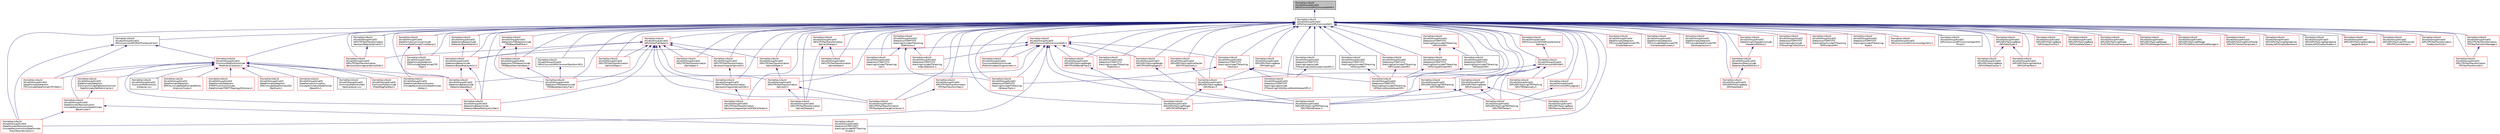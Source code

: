 digraph "/home/travis/build/AliceO2Group/AliceO2/GPU/Common/GPUCommonDefAPI.h"
{
 // INTERACTIVE_SVG=YES
  bgcolor="transparent";
  edge [fontname="Helvetica",fontsize="10",labelfontname="Helvetica",labelfontsize="10"];
  node [fontname="Helvetica",fontsize="10",shape=record];
  Node1 [label="/home/travis/build\l/AliceO2Group/AliceO2\l/GPU/Common/GPUCommonDefAPI.h",height=0.2,width=0.4,color="black", fillcolor="grey75", style="filled", fontcolor="black"];
  Node1 -> Node2 [dir="back",color="midnightblue",fontsize="10",style="solid",fontname="Helvetica"];
  Node2 [label="/home/travis/build\l/AliceO2Group/AliceO2\l/GPU/Common/GPUCommonDef.h",height=0.2,width=0.4,color="black",URL="$df/d21/GPUCommonDef_8h.html"];
  Node2 -> Node3 [dir="back",color="midnightblue",fontsize="10",style="solid",fontname="Helvetica"];
  Node3 [label="/home/travis/build\l/AliceO2Group/AliceO2\l/Common/MathUtils/include\l/MathUtils/Cartesian.h",height=0.2,width=0.4,color="red",URL="$dc/d73/Cartesian_8h.html"];
  Node3 -> Node4 [dir="back",color="midnightblue",fontsize="10",style="solid",fontname="Helvetica"];
  Node4 [label="/home/travis/build\l/AliceO2Group/AliceO2\l/Common/Field/include\l/Field/MagFieldFast.h",height=0.2,width=0.4,color="red",URL="$da/df4/MagFieldFast_8h.html",tooltip="Definition of the fast magnetic field parametrization MagFieldFast. "];
  Node3 -> Node34 [dir="back",color="midnightblue",fontsize="10",style="solid",fontname="Helvetica"];
  Node34 [label="/home/travis/build\l/AliceO2Group/AliceO2\l/Common/MathUtils/src\l/Cartesian.cxx",height=0.2,width=0.4,color="black",URL="$dc/d59/Cartesian_8cxx.html"];
  Node3 -> Node35 [dir="back",color="midnightblue",fontsize="10",style="solid",fontname="Helvetica"];
  Node35 [label="/home/travis/build\l/AliceO2Group/AliceO2\l/Common/MathUtils/test\l/testCartesian.cxx",height=0.2,width=0.4,color="black",URL="$de/d33/testCartesian_8cxx.html"];
  Node3 -> Node36 [dir="back",color="midnightblue",fontsize="10",style="solid",fontname="Helvetica"];
  Node36 [label="/home/travis/build\l/AliceO2Group/AliceO2\l/DataFormats/Detectors\l/Common/include/DetectorsCommon\lDataFormats/DetMatrixCache.h",height=0.2,width=0.4,color="red",URL="$d4/d20/DetMatrixCache_8h.html"];
  Node36 -> Node38 [dir="back",color="midnightblue",fontsize="10",style="solid",fontname="Helvetica"];
  Node38 [label="/home/travis/build\l/AliceO2Group/AliceO2\l/DataFormats/Reconstruction\l/include/ReconstructionDataFormats\l/BaseCluster.h",height=0.2,width=0.4,color="red",URL="$d4/de2/BaseCluster_8h.html"];
  Node38 -> Node81 [dir="back",color="midnightblue",fontsize="10",style="solid",fontname="Helvetica"];
  Node81 [label="/home/travis/build\l/AliceO2Group/AliceO2\l/DataFormats/Reconstruction\l/include/ReconstructionDataFormats\l/TrackParametrization.h",height=0.2,width=0.4,color="red",URL="$d2/d98/TrackParametrization_8h.html"];
  Node38 -> Node229 [dir="back",color="midnightblue",fontsize="10",style="solid",fontname="Helvetica"];
  Node229 [label="/home/travis/build\l/AliceO2Group/AliceO2\l/Detectors/ITSMFT/MFT\l/tracking/include/MFTTracking\l/Cluster.h",height=0.2,width=0.4,color="red",URL="$d5/df9/Detectors_2ITSMFT_2MFT_2tracking_2include_2MFTTracking_2Cluster_8h.html"];
  Node3 -> Node324 [dir="back",color="midnightblue",fontsize="10",style="solid",fontname="Helvetica"];
  Node324 [label="/home/travis/build\l/AliceO2Group/AliceO2\l/DataFormats/Detectors\l/EMCAL/include/DataFormatsEMCAL\l/AnalysisCluster.h",height=0.2,width=0.4,color="red",URL="$d8/da3/AnalysisCluster_8h.html"];
  Node3 -> Node331 [dir="back",color="midnightblue",fontsize="10",style="solid",fontname="Helvetica"];
  Node331 [label="/home/travis/build\l/AliceO2Group/AliceO2\l/DataFormats/Detectors\l/ITSMFT/common/include\l/DataFormatsITSMFT/TopologyDictionary.h",height=0.2,width=0.4,color="red",URL="$d1/d08/TopologyDictionary_8h.html",tooltip="Definition of the ClusterTopology class. "];
  Node3 -> Node346 [dir="back",color="midnightblue",fontsize="10",style="solid",fontname="Helvetica"];
  Node346 [label="/home/travis/build\l/AliceO2Group/AliceO2\l/DataFormats/Detectors\l/TPC/include/DataFormatsTPC/Defs.h",height=0.2,width=0.4,color="red",URL="$d1/d73/Defs_8h.html"];
  Node3 -> Node472 [dir="back",color="midnightblue",fontsize="10",style="solid",fontname="Helvetica"];
  Node472 [label="/home/travis/build\l/AliceO2Group/AliceO2\l/DataFormats/Detectors\l/ZDC/include/DataFormatsZDC\l/RecEvent.h",height=0.2,width=0.4,color="red",URL="$d0/dad/RecEvent_8h.html",tooltip="Class to describe reconstructed ZDC event (single BC with signal in one of detectors) ..."];
  Node3 -> Node38 [dir="back",color="midnightblue",fontsize="10",style="solid",fontname="Helvetica"];
  Node3 -> Node474 [dir="back",color="midnightblue",fontsize="10",style="solid",fontname="Helvetica"];
  Node474 [label="/home/travis/build\l/AliceO2Group/AliceO2\l/DataFormats/Reconstruction\l/include/ReconstructionDataFormats\l/Vertex.h",height=0.2,width=0.4,color="red",URL="$d3/d6f/DataFormats_2Reconstruction_2include_2ReconstructionDataFormats_2Vertex_8h.html"];
  Node3 -> Node497 [dir="back",color="midnightblue",fontsize="10",style="solid",fontname="Helvetica"];
  Node497 [label="/home/travis/build\l/AliceO2Group/AliceO2\l/DataFormats/simulation\l/include/SimulationDataFormat\l/BaseHits.h",height=0.2,width=0.4,color="red",URL="$d4/d25/BaseHits_8h.html"];
  Node3 -> Node607 [dir="back",color="midnightblue",fontsize="10",style="solid",fontname="Helvetica"];
  Node607 [label="/home/travis/build\l/AliceO2Group/AliceO2\l/Detectors/Base/include\l/DetectorsBase/MatLayerCylSet.h",height=0.2,width=0.4,color="red",URL="$d9/da9/MatLayerCylSet_8h.html",tooltip="Declarations for the wrapper for the set of cylindrical material layers. "];
  Node3 -> Node609 [dir="back",color="midnightblue",fontsize="10",style="solid",fontname="Helvetica"];
  Node609 [label="/home/travis/build\l/AliceO2Group/AliceO2\l/Detectors/Base/include\l/DetectorsBase/Ray.h",height=0.2,width=0.4,color="red",URL="$d4/d1b/Ray_8h.html"];
  Node609 -> Node607 [dir="back",color="midnightblue",fontsize="10",style="solid",fontname="Helvetica"];
  Node2 -> Node660 [dir="back",color="midnightblue",fontsize="10",style="solid",fontname="Helvetica"];
  Node660 [label="/home/travis/build\l/AliceO2Group/AliceO2\l/Common/MathUtils/include\l/MathUtils/detail/trigonometric.h",height=0.2,width=0.4,color="red",URL="$dd/d7d/trigonometric_8h.html"];
  Node2 -> Node921 [dir="back",color="midnightblue",fontsize="10",style="solid",fontname="Helvetica"];
  Node921 [label="/home/travis/build\l/AliceO2Group/AliceO2\l/DataFormats/common/include\l/CommonDataFormat/TimeStamp.h",height=0.2,width=0.4,color="red",URL="$df/d5d/common_2include_2CommonDataFormat_2TimeStamp_8h.html"];
  Node921 -> Node1014 [dir="back",color="midnightblue",fontsize="10",style="solid",fontname="Helvetica"];
  Node1014 [label="/home/travis/build\l/AliceO2Group/AliceO2\l/DataFormats/Detectors\l/TPC/include/DataFormatsTPC\l/Digit.h",height=0.2,width=0.4,color="red",URL="$d3/d7d/DataFormats_2Detectors_2TPC_2include_2DataFormatsTPC_2Digit_8h.html"];
  Node921 -> Node474 [dir="back",color="midnightblue",fontsize="10",style="solid",fontname="Helvetica"];
  Node2 -> Node1021 [dir="back",color="midnightblue",fontsize="10",style="solid",fontname="Helvetica"];
  Node1021 [label="/home/travis/build\l/AliceO2Group/AliceO2\l/DataFormats/Detectors\l/TPC/include/DataFormatsTPC\l/ClusterNative.h",height=0.2,width=0.4,color="red",URL="$de/dcd/ClusterNative_8h.html",tooltip="Class of a TPC cluster in TPC-native coordinates (row, time) "];
  Node2 -> Node1026 [dir="back",color="midnightblue",fontsize="10",style="solid",fontname="Helvetica"];
  Node1026 [label="/home/travis/build\l/AliceO2Group/AliceO2\l/DataFormats/Detectors\l/TPC/include/DataFormatsTPC\l/CompressedClusters.h",height=0.2,width=0.4,color="red",URL="$d2/d7d/CompressedClusters_8h.html",tooltip="Container to store compressed TPC cluster data. "];
  Node2 -> Node1014 [dir="back",color="midnightblue",fontsize="10",style="solid",fontname="Helvetica"];
  Node2 -> Node1031 [dir="back",color="midnightblue",fontsize="10",style="solid",fontname="Helvetica"];
  Node1031 [label="/home/travis/build\l/AliceO2Group/AliceO2\l/DataFormats/Detectors\l/TPC/include/DataFormatsTPC\l/ZeroSuppression.h",height=0.2,width=0.4,color="red",URL="$dd/d04/ZeroSuppression_8h.html",tooltip="Definitions of TPC Zero Suppression Data Headers. "];
  Node2 -> Node1041 [dir="back",color="midnightblue",fontsize="10",style="solid",fontname="Helvetica"];
  Node1041 [label="/home/travis/build\l/AliceO2Group/AliceO2\l/DataFormats/Headers/include\l/Headers/RDHAny.h",height=0.2,width=0.4,color="red",URL="$d6/d89/RDHAny_8h.html"];
  Node1041 -> Node1055 [dir="back",color="midnightblue",fontsize="10",style="solid",fontname="Helvetica"];
  Node1055 [label="/home/travis/build\l/AliceO2Group/AliceO2\l/Detectors/Raw/include\l/DetectorsRaw/RDHUtils.h",height=0.2,width=0.4,color="red",URL="$d6/dec/Raw_2include_2DetectorsRaw_2RDHUtils_8h.html"];
  Node1055 -> Node1139 [dir="back",color="midnightblue",fontsize="10",style="solid",fontname="Helvetica"];
  Node1139 [label="/home/travis/build\l/AliceO2Group/AliceO2\l/GPU/GPUTracking/Base\l/GPURawData.h",height=0.2,width=0.4,color="red",URL="$d4/dbe/GPURawData_8h.html"];
  Node2 -> Node81 [dir="back",color="midnightblue",fontsize="10",style="solid",fontname="Helvetica"];
  Node2 -> Node1140 [dir="back",color="midnightblue",fontsize="10",style="solid",fontname="Helvetica"];
  Node1140 [label="/home/travis/build\l/AliceO2Group/AliceO2\l/Detectors/Base/include\l/DetectorsBase/MatCell.h",height=0.2,width=0.4,color="red",URL="$db/dba/MatCell_8h.html",tooltip="Declarations for material properties of the cell (voxel) "];
  Node1140 -> Node1141 [dir="back",color="midnightblue",fontsize="10",style="solid",fontname="Helvetica"];
  Node1141 [label="/home/travis/build\l/AliceO2Group/AliceO2\l/Detectors/Base/include\l/DetectorsBase/MatLayerCyl.h",height=0.2,width=0.4,color="red",URL="$da/df3/MatLayerCyl_8h.html",tooltip="Declarations for single cylindrical material layer class. "];
  Node1141 -> Node607 [dir="back",color="midnightblue",fontsize="10",style="solid",fontname="Helvetica"];
  Node1141 -> Node609 [dir="back",color="midnightblue",fontsize="10",style="solid",fontname="Helvetica"];
  Node2 -> Node1141 [dir="back",color="midnightblue",fontsize="10",style="solid",fontname="Helvetica"];
  Node2 -> Node607 [dir="back",color="midnightblue",fontsize="10",style="solid",fontname="Helvetica"];
  Node2 -> Node609 [dir="back",color="midnightblue",fontsize="10",style="solid",fontname="Helvetica"];
  Node2 -> Node822 [dir="back",color="midnightblue",fontsize="10",style="solid",fontname="Helvetica"];
  Node822 [label="/home/travis/build\l/AliceO2Group/AliceO2\l/Detectors/ITSMFT/ITS\l/tracking/cuda/include\l/ITStrackingCUDA/ClusterLinesGPU.h",height=0.2,width=0.4,color="black",URL="$d1/d4c/ClusterLinesGPU_8h.html",tooltip="GPU-compliant version of ClusterLines, for the moment separated, might create a common traits for Clu..."];
  Node822 -> Node816 [dir="back",color="midnightblue",fontsize="10",style="solid",fontname="Helvetica"];
  Node816 [label="/home/travis/build\l/AliceO2Group/AliceO2\l/Detectors/ITSMFT/ITS\l/tracking/cuda/include\l/ITStrackingCUDA/DeviceStoreVertexerGPU.h",height=0.2,width=0.4,color="red",URL="$dc/d8a/DeviceStoreVertexerGPU_8h.html"];
  Node2 -> Node816 [dir="back",color="midnightblue",fontsize="10",style="solid",fontname="Helvetica"];
  Node2 -> Node1142 [dir="back",color="midnightblue",fontsize="10",style="solid",fontname="Helvetica"];
  Node1142 [label="/home/travis/build\l/AliceO2Group/AliceO2\l/Detectors/ITSMFT/ITS\l/tracking/cuda/include\l/ITStrackingCUDA/Utils.h",height=0.2,width=0.4,color="red",URL="$d8/def/Detectors_2ITSMFT_2ITS_2tracking_2cuda_2include_2ITStrackingCUDA_2Utils_8h.html"];
  Node2 -> Node1145 [dir="back",color="midnightblue",fontsize="10",style="solid",fontname="Helvetica"];
  Node1145 [label="/home/travis/build\l/AliceO2Group/AliceO2\l/Detectors/ITSMFT/ITS\l/tracking/hip/include/ITStracking\lHIP/ArrayHIP.h",height=0.2,width=0.4,color="black",URL="$de/d49/ArrayHIP_8h.html"];
  Node1145 -> Node818 [dir="back",color="midnightblue",fontsize="10",style="solid",fontname="Helvetica"];
  Node818 [label="/home/travis/build\l/AliceO2Group/AliceO2\l/Detectors/ITSMFT/ITS\l/tracking/hip/include/ITStracking\lHIP/DeviceStoreVertexerHIP.h",height=0.2,width=0.4,color="red",URL="$d4/d1e/DeviceStoreVertexerHIP_8h.html",tooltip="This class serves as memory interface for GPU vertexer. It will access needed data structures from de..."];
  Node2 -> Node823 [dir="back",color="midnightblue",fontsize="10",style="solid",fontname="Helvetica"];
  Node823 [label="/home/travis/build\l/AliceO2Group/AliceO2\l/Detectors/ITSMFT/ITS\l/tracking/hip/include/ITStracking\lHIP/ClusterLinesHIP.h",height=0.2,width=0.4,color="red",URL="$d2/dc8/ClusterLinesHIP_8h.html",tooltip="GPU-compliant version of ClusterLines, for the moment separated, might create a common traits for Clu..."];
  Node823 -> Node818 [dir="back",color="midnightblue",fontsize="10",style="solid",fontname="Helvetica"];
  Node2 -> Node1146 [dir="back",color="midnightblue",fontsize="10",style="solid",fontname="Helvetica"];
  Node1146 [label="/home/travis/build\l/AliceO2Group/AliceO2\l/Detectors/ITSMFT/ITS\l/tracking/hip/include/ITStracking\lHIP/ContextHIP.h",height=0.2,width=0.4,color="red",URL="$d6/dea/ContextHIP_8h.html"];
  Node2 -> Node818 [dir="back",color="midnightblue",fontsize="10",style="solid",fontname="Helvetica"];
  Node2 -> Node1149 [dir="back",color="midnightblue",fontsize="10",style="solid",fontname="Helvetica"];
  Node1149 [label="/home/travis/build\l/AliceO2Group/AliceO2\l/Detectors/ITSMFT/ITS\l/tracking/hip/include/ITStracking\lHIP/UniquePointerHIP.h",height=0.2,width=0.4,color="red",URL="$d1/d7c/UniquePointerHIP_8h.html"];
  Node1149 -> Node818 [dir="back",color="midnightblue",fontsize="10",style="solid",fontname="Helvetica"];
  Node2 -> Node1150 [dir="back",color="midnightblue",fontsize="10",style="solid",fontname="Helvetica"];
  Node1150 [label="/home/travis/build\l/AliceO2Group/AliceO2\l/Detectors/ITSMFT/ITS\l/tracking/hip/include/ITStracking\lHIP/UtilsHIP.h",height=0.2,width=0.4,color="red",URL="$d8/d28/UtilsHIP_8h.html"];
  Node1150 -> Node1149 [dir="back",color="midnightblue",fontsize="10",style="solid",fontname="Helvetica"];
  Node1150 -> Node1151 [dir="back",color="midnightblue",fontsize="10",style="solid",fontname="Helvetica"];
  Node1151 [label="/home/travis/build\l/AliceO2Group/AliceO2\l/Detectors/ITSMFT/ITS\l/tracking/hip/include/ITStracking\lHIP/VectorHIP.h",height=0.2,width=0.4,color="black",URL="$dd/dda/VectorHIP_8h.html"];
  Node1151 -> Node818 [dir="back",color="midnightblue",fontsize="10",style="solid",fontname="Helvetica"];
  Node2 -> Node1151 [dir="back",color="midnightblue",fontsize="10",style="solid",fontname="Helvetica"];
  Node2 -> Node1152 [dir="back",color="midnightblue",fontsize="10",style="solid",fontname="Helvetica"];
  Node1152 [label="/home/travis/build\l/AliceO2Group/AliceO2\l/Detectors/ITSMFT/ITS\l/tracking/include/ITStracking/\lCell.h",height=0.2,width=0.4,color="red",URL="$d3/d78/Detectors_2ITSMFT_2ITS_2tracking_2include_2ITStracking_2Cell_8h.html"];
  Node2 -> Node1153 [dir="back",color="midnightblue",fontsize="10",style="solid",fontname="Helvetica"];
  Node1153 [label="/home/travis/build\l/AliceO2Group/AliceO2\l/Detectors/ITSMFT/ITS\l/tracking/include/ITStracking\l/Definitions.h",height=0.2,width=0.4,color="red",URL="$df/d3d/Definitions_8h.html"];
  Node1153 -> Node1152 [dir="back",color="midnightblue",fontsize="10",style="solid",fontname="Helvetica"];
  Node1153 -> Node1161 [dir="back",color="midnightblue",fontsize="10",style="solid",fontname="Helvetica"];
  Node1161 [label="/home/travis/build\l/AliceO2Group/AliceO2\l/Detectors/ITSMFT/ITS\l/tracking/include/ITStracking\l/IndexTableUtils.h",height=0.2,width=0.4,color="red",URL="$dc/ddf/ITS_2tracking_2include_2ITStracking_2IndexTableUtils_8h.html"];
  Node1153 -> Node825 [dir="back",color="midnightblue",fontsize="10",style="solid",fontname="Helvetica"];
  Node825 [label="/home/travis/build\l/AliceO2Group/AliceO2\l/Detectors/ITSMFT/ITS\l/tracking/include/ITStracking\l/VertexerTraits.h",height=0.2,width=0.4,color="red",URL="$d2/dd6/VertexerTraits_8h.html",tooltip="Class to compute the primary vertex in ITS from tracklets. "];
  Node2 -> Node1161 [dir="back",color="midnightblue",fontsize="10",style="solid",fontname="Helvetica"];
  Node2 -> Node811 [dir="back",color="midnightblue",fontsize="10",style="solid",fontname="Helvetica"];
  Node811 [label="/home/travis/build\l/AliceO2Group/AliceO2\l/Detectors/ITSMFT/ITS\l/tracking/include/ITStracking\l/MathUtils.h",height=0.2,width=0.4,color="red",URL="$dc/d3e/MathUtils_8h.html"];
  Node2 -> Node1163 [dir="back",color="midnightblue",fontsize="10",style="solid",fontname="Helvetica"];
  Node1163 [label="/home/travis/build\l/AliceO2Group/AliceO2\l/Detectors/ITSMFT/ITS\l/tracking/include/ITStracking/\lRoad.h",height=0.2,width=0.4,color="red",URL="$d4/d5a/ITS_2tracking_2include_2ITStracking_2Road_8h.html"];
  Node2 -> Node827 [dir="back",color="midnightblue",fontsize="10",style="solid",fontname="Helvetica"];
  Node827 [label="/home/travis/build\l/AliceO2Group/AliceO2\l/Detectors/ITSMFT/ITS\l/tracking/include/ITStracking\l/Tracklet.h",height=0.2,width=0.4,color="red",URL="$d8/db3/ITSMFT_2ITS_2tracking_2include_2ITStracking_2Tracklet_8h.html"];
  Node827 -> Node816 [dir="back",color="midnightblue",fontsize="10",style="solid",fontname="Helvetica"];
  Node827 -> Node818 [dir="back",color="midnightblue",fontsize="10",style="solid",fontname="Helvetica"];
  Node827 -> Node825 [dir="back",color="midnightblue",fontsize="10",style="solid",fontname="Helvetica"];
  Node2 -> Node825 [dir="back",color="midnightblue",fontsize="10",style="solid",fontname="Helvetica"];
  Node2 -> Node229 [dir="back",color="midnightblue",fontsize="10",style="solid",fontname="Helvetica"];
  Node2 -> Node1055 [dir="back",color="midnightblue",fontsize="10",style="solid",fontname="Helvetica"];
  Node2 -> Node1166 [dir="back",color="midnightblue",fontsize="10",style="solid",fontname="Helvetica"];
  Node1166 [label="/home/travis/build\l/AliceO2Group/AliceO2\l/Detectors/TRD/base/include\l/TRDBase/GeometryBase.h",height=0.2,width=0.4,color="red",URL="$d8/d06/TRD_2base_2include_2TRDBase_2GeometryBase_8h.html"];
  Node1166 -> Node1167 [dir="back",color="midnightblue",fontsize="10",style="solid",fontname="Helvetica"];
  Node1167 [label="/home/travis/build\l/AliceO2Group/AliceO2\l/Detectors/TRD/base/include\l/TRDBase/GeometryFlat.h",height=0.2,width=0.4,color="red",URL="$df/d06/GeometryFlat_8h.html"];
  Node2 -> Node1167 [dir="back",color="midnightblue",fontsize="10",style="solid",fontname="Helvetica"];
  Node2 -> Node1170 [dir="back",color="midnightblue",fontsize="10",style="solid",fontname="Helvetica"];
  Node1170 [label="/home/travis/build\l/AliceO2Group/AliceO2\l/Detectors/TRD/base/include\l/TRDBase/PadPlane.h",height=0.2,width=0.4,color="red",URL="$da/de4/PadPlane_8h.html"];
  Node1170 -> Node1166 [dir="back",color="midnightblue",fontsize="10",style="solid",fontname="Helvetica"];
  Node1170 -> Node1167 [dir="back",color="midnightblue",fontsize="10",style="solid",fontname="Helvetica"];
  Node2 -> Node1172 [dir="back",color="midnightblue",fontsize="10",style="solid",fontname="Helvetica"];
  Node1172 [label="/home/travis/build\l/AliceO2Group/AliceO2\l/GPU/Common/GPUCommonAlgorithm.h",height=0.2,width=0.4,color="red",URL="$dd/d0b/GPUCommonAlgorithm_8h.html"];
  Node2 -> Node1182 [dir="back",color="midnightblue",fontsize="10",style="solid",fontname="Helvetica"];
  Node1182 [label="/home/travis/build\l/AliceO2Group/AliceO2\l/GPU/Common/GPUCommonAlgorithm\lThrust.h",height=0.2,width=0.4,color="black",URL="$d0/d79/GPUCommonAlgorithmThrust_8h.html"];
  Node2 -> Node1183 [dir="back",color="midnightblue",fontsize="10",style="solid",fontname="Helvetica"];
  Node1183 [label="/home/travis/build\l/AliceO2Group/AliceO2\l/GPU/Common/GPUCommonMath.h",height=0.2,width=0.4,color="red",URL="$d6/da2/GPUCommonMath_8h.html"];
  Node1183 -> Node660 [dir="back",color="midnightblue",fontsize="10",style="solid",fontname="Helvetica"];
  Node1183 -> Node81 [dir="back",color="midnightblue",fontsize="10",style="solid",fontname="Helvetica"];
  Node1183 -> Node1141 [dir="back",color="midnightblue",fontsize="10",style="solid",fontname="Helvetica"];
  Node1183 -> Node609 [dir="back",color="midnightblue",fontsize="10",style="solid",fontname="Helvetica"];
  Node1183 -> Node1161 [dir="back",color="midnightblue",fontsize="10",style="solid",fontname="Helvetica"];
  Node1183 -> Node811 [dir="back",color="midnightblue",fontsize="10",style="solid",fontname="Helvetica"];
  Node1183 -> Node827 [dir="back",color="midnightblue",fontsize="10",style="solid",fontname="Helvetica"];
  Node1183 -> Node825 [dir="back",color="midnightblue",fontsize="10",style="solid",fontname="Helvetica"];
  Node1183 -> Node1184 [dir="back",color="midnightblue",fontsize="10",style="solid",fontname="Helvetica"];
  Node1184 [label="/home/travis/build\l/AliceO2Group/AliceO2\l/GPU/GPUTracking/Base\l/GPUParam.h",height=0.2,width=0.4,color="red",URL="$df/d13/GPUParam_8h.html"];
  Node1184 -> Node1272 [dir="back",color="midnightblue",fontsize="10",style="solid",fontname="Helvetica"];
  Node1272 [label="/home/travis/build\l/AliceO2Group/AliceO2\l/GPU/GPUTracking/Merger\l/GPUTPCGMMerger.h",height=0.2,width=0.4,color="red",URL="$d4/dcf/GPUTPCGMMerger_8h.html"];
  Node1184 -> Node1276 [dir="back",color="midnightblue",fontsize="10",style="solid",fontname="Helvetica"];
  Node1276 [label="/home/travis/build\l/AliceO2Group/AliceO2\l/GPU/GPUTracking/TRDTracking\l/GPUTRDInterfaces.h",height=0.2,width=0.4,color="red",URL="$df/d77/GPUTRDInterfaces_8h.html"];
  Node1183 -> Node1282 [dir="back",color="midnightblue",fontsize="10",style="solid",fontname="Helvetica"];
  Node1282 [label="/home/travis/build\l/AliceO2Group/AliceO2\l/GPU/GPUTracking/Merger\l/GPUTPCGMBorderTrack.h",height=0.2,width=0.4,color="red",URL="$d8/dd4/GPUTPCGMBorderTrack_8h.html"];
  Node1282 -> Node1272 [dir="back",color="midnightblue",fontsize="10",style="solid",fontname="Helvetica"];
  Node1183 -> Node1290 [dir="back",color="midnightblue",fontsize="10",style="solid",fontname="Helvetica"];
  Node1290 [label="/home/travis/build\l/AliceO2Group/AliceO2\l/GPU/GPUTracking/Merger\l/GPUTPCGMPropagator.h",height=0.2,width=0.4,color="red",URL="$d0/dd8/GPUTPCGMPropagator_8h.html"];
  Node1290 -> Node1276 [dir="back",color="midnightblue",fontsize="10",style="solid",fontname="Helvetica"];
  Node1183 -> Node1276 [dir="back",color="midnightblue",fontsize="10",style="solid",fontname="Helvetica"];
  Node2 -> Node1316 [dir="back",color="midnightblue",fontsize="10",style="solid",fontname="Helvetica"];
  Node1316 [label="/home/travis/build\l/AliceO2Group/AliceO2\l/GPU/Common/GPUCommonTransform3D.h",height=0.2,width=0.4,color="black",URL="$d0/d53/GPUCommonTransform3D_8h.html"];
  Node1316 -> Node1167 [dir="back",color="midnightblue",fontsize="10",style="solid",fontname="Helvetica"];
  Node2 -> Node1317 [dir="back",color="midnightblue",fontsize="10",style="solid",fontname="Helvetica"];
  Node1317 [label="/home/travis/build\l/AliceO2Group/AliceO2\l/GPU/Common/GPUDef.h",height=0.2,width=0.4,color="red",URL="$d2/d6d/GPUDef_8h.html"];
  Node1317 -> Node1184 [dir="back",color="midnightblue",fontsize="10",style="solid",fontname="Helvetica"];
  Node1317 -> Node1319 [dir="back",color="midnightblue",fontsize="10",style="solid",fontname="Helvetica"];
  Node1319 [label="/home/travis/build\l/AliceO2Group/AliceO2\l/GPU/GPUTracking/Base\l/GPUProcessor.h",height=0.2,width=0.4,color="red",URL="$d6/d57/GPUProcessor_8h.html"];
  Node1319 -> Node1320 [dir="back",color="midnightblue",fontsize="10",style="solid",fontname="Helvetica"];
  Node1320 [label="/home/travis/build\l/AliceO2Group/AliceO2\l/GPU/GPUTracking/Base\l/GPUMemoryResource.h",height=0.2,width=0.4,color="red",URL="$d5/da6/GPUMemoryResource_8h.html"];
  Node1319 -> Node1272 [dir="back",color="midnightblue",fontsize="10",style="solid",fontname="Helvetica"];
  Node1319 -> Node1280 [dir="back",color="midnightblue",fontsize="10",style="solid",fontname="Helvetica"];
  Node1280 [label="/home/travis/build\l/AliceO2Group/AliceO2\l/GPU/GPUTracking/TRDTracking\l/GPUTRDTracker.h",height=0.2,width=0.4,color="red",URL="$dd/d44/GPUTRDTracker_8h.html",tooltip="Online TRD tracker based on extrapolated TPC tracks. "];
  Node1317 -> Node1364 [dir="back",color="midnightblue",fontsize="10",style="solid",fontname="Helvetica"];
  Node1364 [label="/home/travis/build\l/AliceO2Group/AliceO2\l/GPU/GPUTracking/TRDTracking\l/GPUTRDGeometry.h",height=0.2,width=0.4,color="red",URL="$d6/d05/GPUTRDGeometry_8h.html"];
  Node1317 -> Node1276 [dir="back",color="midnightblue",fontsize="10",style="solid",fontname="Helvetica"];
  Node1317 -> Node1280 [dir="back",color="midnightblue",fontsize="10",style="solid",fontname="Helvetica"];
  Node2 -> Node1368 [dir="back",color="midnightblue",fontsize="10",style="solid",fontname="Helvetica"];
  Node1368 [label="/home/travis/build\l/AliceO2Group/AliceO2\l/GPU/Common/GPUDefConstantsAnd\lSettings.h",height=0.2,width=0.4,color="red",URL="$d2/d37/GPUDefConstantsAndSettings_8h.html"];
  Node1368 -> Node1317 [dir="back",color="midnightblue",fontsize="10",style="solid",fontname="Helvetica"];
  Node2 -> Node1386 [dir="back",color="midnightblue",fontsize="10",style="solid",fontname="Helvetica"];
  Node1386 [label="/home/travis/build\l/AliceO2Group/AliceO2\l/GPU/Common/GPULogging.h",height=0.2,width=0.4,color="red",URL="$df/ddc/GPULogging_8h.html"];
  Node1386 -> Node1280 [dir="back",color="midnightblue",fontsize="10",style="solid",fontname="Helvetica"];
  Node2 -> Node1396 [dir="back",color="midnightblue",fontsize="10",style="solid",fontname="Helvetica"];
  Node1396 [label="/home/travis/build\l/AliceO2Group/AliceO2\l/GPU/Common/GPUROOTCartesianFwd.h",height=0.2,width=0.4,color="black",URL="$d1/da8/GPUROOTCartesianFwd_8h.html"];
  Node1396 -> Node3 [dir="back",color="midnightblue",fontsize="10",style="solid",fontname="Helvetica"];
  Node1396 -> Node346 [dir="back",color="midnightblue",fontsize="10",style="solid",fontname="Helvetica"];
  Node1396 -> Node81 [dir="back",color="midnightblue",fontsize="10",style="solid",fontname="Helvetica"];
  Node2 -> Node1184 [dir="back",color="midnightblue",fontsize="10",style="solid",fontname="Helvetica"];
  Node2 -> Node1374 [dir="back",color="midnightblue",fontsize="10",style="solid",fontname="Helvetica"];
  Node1374 [label="/home/travis/build\l/AliceO2Group/AliceO2\l/GPU/GPUTracking/Base\l/GPUSettings.h",height=0.2,width=0.4,color="red",URL="$dd/dc6/GPUSettings_8h.html"];
  Node1374 -> Node1184 [dir="back",color="midnightblue",fontsize="10",style="solid",fontname="Helvetica"];
  Node2 -> Node1397 [dir="back",color="midnightblue",fontsize="10",style="solid",fontname="Helvetica"];
  Node1397 [label="/home/travis/build\l/AliceO2Group/AliceO2\l/GPU/GPUTracking/Base\l/GPUDataTypes.h",height=0.2,width=0.4,color="red",URL="$d4/dc5/GPUDataTypes_8h.html"];
  Node1397 -> Node1398 [dir="back",color="midnightblue",fontsize="10",style="solid",fontname="Helvetica"];
  Node1398 [label="/home/travis/build\l/AliceO2Group/AliceO2\l/GPU/GPUTracking/Base\l/GPUO2FakeClasses.h",height=0.2,width=0.4,color="red",URL="$da/d28/GPUO2FakeClasses_8h.html"];
  Node1397 -> Node1400 [dir="back",color="midnightblue",fontsize="10",style="solid",fontname="Helvetica"];
  Node1400 [label="/home/travis/build\l/AliceO2Group/AliceO2\l/GPU/GPUTracking/Interface\l/GPUO2Interface.h",height=0.2,width=0.4,color="red",URL="$dc/dae/GPUO2Interface_8h.html"];
  Node2 -> Node1398 [dir="back",color="midnightblue",fontsize="10",style="solid",fontname="Helvetica"];
  Node2 -> Node1401 [dir="back",color="midnightblue",fontsize="10",style="solid",fontname="Helvetica"];
  Node1401 [label="/home/travis/build\l/AliceO2Group/AliceO2\l/GPU/GPUTracking/Base\l/GPUOutputControl.h",height=0.2,width=0.4,color="red",URL="$d5/d5b/GPUOutputControl_8h.html"];
  Node2 -> Node1320 [dir="back",color="midnightblue",fontsize="10",style="solid",fontname="Helvetica"];
  Node2 -> Node1319 [dir="back",color="midnightblue",fontsize="10",style="solid",fontname="Helvetica"];
  Node2 -> Node1402 [dir="back",color="midnightblue",fontsize="10",style="solid",fontname="Helvetica"];
  Node1402 [label="/home/travis/build\l/AliceO2Group/AliceO2\l/GPU/GPUTracking/Base\l/GPUHostDataTypes.h",height=0.2,width=0.4,color="red",URL="$d6/d20/GPUHostDataTypes_8h.html"];
  Node2 -> Node1139 [dir="back",color="midnightblue",fontsize="10",style="solid",fontname="Helvetica"];
  Node2 -> Node1403 [dir="back",color="midnightblue",fontsize="10",style="solid",fontname="Helvetica"];
  Node1403 [label="/home/travis/build\l/AliceO2Group/AliceO2\l/GPU/GPUTracking/Global\l/AliHLTGPUDumpComponent.h",height=0.2,width=0.4,color="red",URL="$d7/d0e/AliHLTGPUDumpComponent_8h.html"];
  Node2 -> Node1400 [dir="back",color="midnightblue",fontsize="10",style="solid",fontname="Helvetica"];
  Node2 -> Node1282 [dir="back",color="midnightblue",fontsize="10",style="solid",fontname="Helvetica"];
  Node2 -> Node1404 [dir="back",color="midnightblue",fontsize="10",style="solid",fontname="Helvetica"];
  Node1404 [label="/home/travis/build\l/AliceO2Group/AliceO2\l/GPU/GPUTracking/Merger\l/GPUTPCGMMergedTrackHit.h",height=0.2,width=0.4,color="red",URL="$d3/dcc/GPUTPCGMMergedTrackHit_8h.html"];
  Node2 -> Node1272 [dir="back",color="midnightblue",fontsize="10",style="solid",fontname="Helvetica"];
  Node2 -> Node1405 [dir="back",color="midnightblue",fontsize="10",style="solid",fontname="Helvetica"];
  Node1405 [label="/home/travis/build\l/AliceO2Group/AliceO2\l/GPU/GPUTracking/Merger\l/GPUTPCGMPolynomialFieldManager.h",height=0.2,width=0.4,color="red",URL="$d2/d7d/GPUTPCGMPolynomialFieldManager_8h.html"];
  Node2 -> Node1290 [dir="back",color="midnightblue",fontsize="10",style="solid",fontname="Helvetica"];
  Node2 -> Node1406 [dir="back",color="midnightblue",fontsize="10",style="solid",fontname="Helvetica"];
  Node1406 [label="/home/travis/build\l/AliceO2Group/AliceO2\l/GPU/GPUTracking/SliceTracker\l/GPUTPCGeometry.h",height=0.2,width=0.4,color="red",URL="$d6/d1b/GPUTPCGeometry_8h.html"];
  Node1406 -> Node1184 [dir="back",color="midnightblue",fontsize="10",style="solid",fontname="Helvetica"];
  Node2 -> Node1407 [dir="back",color="midnightblue",fontsize="10",style="solid",fontname="Helvetica"];
  Node1407 [label="/home/travis/build\l/AliceO2Group/AliceO2\l/GPU/GPUTracking/SliceTracker\l/GPUTPCTrackerComponent.h",height=0.2,width=0.4,color="red",URL="$dd/d8f/GPUTPCTrackerComponent_8h.html"];
  Node2 -> Node1408 [dir="back",color="midnightblue",fontsize="10",style="solid",fontname="Helvetica"];
  Node1408 [label="/home/travis/build\l/AliceO2Group/AliceO2\l/GPU/GPUTracking/Standalone\l/display/GPUDisplayBackend.h",height=0.2,width=0.4,color="red",URL="$d7/dba/GPUDisplayBackend_8h.html"];
  Node2 -> Node1415 [dir="back",color="midnightblue",fontsize="10",style="solid",fontname="Helvetica"];
  Node1415 [label="/home/travis/build\l/AliceO2Group/AliceO2\l/GPU/GPUTracking/Standalone\l/display/GPUDisplayShaders.h",height=0.2,width=0.4,color="black",URL="$d5/d7c/GPUDisplayShaders_8h.html"];
  Node2 -> Node1416 [dir="back",color="midnightblue",fontsize="10",style="solid",fontname="Helvetica"];
  Node1416 [label="/home/travis/build\l/AliceO2Group/AliceO2\l/GPU/Utils/FlatObject.h",height=0.2,width=0.4,color="red",URL="$db/dff/FlatObject_8h.html",tooltip="Definition of FlatObject class. "];
  Node1416 -> Node1141 [dir="back",color="midnightblue",fontsize="10",style="solid",fontname="Helvetica"];
  Node1416 -> Node607 [dir="back",color="midnightblue",fontsize="10",style="solid",fontname="Helvetica"];
  Node1416 -> Node1167 [dir="back",color="midnightblue",fontsize="10",style="solid",fontname="Helvetica"];
  Node1416 -> Node1419 [dir="back",color="midnightblue",fontsize="10",style="solid",fontname="Helvetica"];
  Node1419 [label="/home/travis/build\l/AliceO2Group/AliceO2\l/GPU/TPCFastTransformation\l/devtools/IrregularSpline1D.h",height=0.2,width=0.4,color="red",URL="$d4/de4/IrregularSpline1D_8h.html",tooltip="Definition of IrregularSpline1D class. "];
  Node1419 -> Node1421 [dir="back",color="midnightblue",fontsize="10",style="solid",fontname="Helvetica"];
  Node1421 [label="/home/travis/build\l/AliceO2Group/AliceO2\l/GPU/TPCFastTransformation\l/devtools/IrregularSpline2D3D.h",height=0.2,width=0.4,color="red",URL="$d8/d4b/IrregularSpline2D3D_8h.html",tooltip="Definition of IrregularSpline2D3D class. "];
  Node1421 -> Node1424 [dir="back",color="midnightblue",fontsize="10",style="solid",fontname="Helvetica"];
  Node1424 [label="/home/travis/build\l/AliceO2Group/AliceO2\l/GPU/TPCFastTransformation\l/devtools/IrregularSpline2D3DCalibrator.h",height=0.2,width=0.4,color="red",URL="$d4/dc9/IrregularSpline2D3DCalibrator_8h.html",tooltip="Definition of IrregularSpline2D3DCalibrator class. "];
  Node1416 -> Node1421 [dir="back",color="midnightblue",fontsize="10",style="solid",fontname="Helvetica"];
  Node1416 -> Node1425 [dir="back",color="midnightblue",fontsize="10",style="solid",fontname="Helvetica"];
  Node1425 [label="/home/travis/build\l/AliceO2Group/AliceO2\l/GPU/TPCFastTransformation\l/devtools/SemiregularSpline2D3D.h",height=0.2,width=0.4,color="red",URL="$d3/d05/SemiregularSpline2D3D_8h.html",tooltip="Definition of SemiregularSpline2D3D class. "];
  Node1416 -> Node1427 [dir="back",color="midnightblue",fontsize="10",style="solid",fontname="Helvetica"];
  Node1427 [label="/home/travis/build\l/AliceO2Group/AliceO2\l/GPU/TPCFastTransformation\l/Spline1DSpec.h",height=0.2,width=0.4,color="red",URL="$d0/d51/Spline1DSpec_8h.html",tooltip="Definition of Spline1DSpec class. "];
  Node1416 -> Node1429 [dir="back",color="midnightblue",fontsize="10",style="solid",fontname="Helvetica"];
  Node1429 [label="/home/travis/build\l/AliceO2Group/AliceO2\l/GPU/TPCFastTransformation\l/SplineSpec.h",height=0.2,width=0.4,color="red",URL="$db/d58/SplineSpec_8h.html",tooltip="Definition of SplineSpec class. "];
  Node1416 -> Node1441 [dir="back",color="midnightblue",fontsize="10",style="solid",fontname="Helvetica"];
  Node1441 [label="/home/travis/build\l/AliceO2Group/AliceO2\l/GPU/TPCFastTransformation\l/Spline2DSpec.h",height=0.2,width=0.4,color="red",URL="$d7/d2f/Spline2DSpec_8h.html",tooltip="Definition of Spline2DSpec class. "];
  Node1441 -> Node1437 [dir="back",color="midnightblue",fontsize="10",style="solid",fontname="Helvetica"];
  Node1437 [label="/home/travis/build\l/AliceO2Group/AliceO2\l/GPU/TPCFastTransformation\l/Spline2D.h",height=0.2,width=0.4,color="red",URL="$dd/d27/Spline2D_8h.html",tooltip="Definition of Spline2D class. "];
  Node1437 -> Node1435 [dir="back",color="midnightblue",fontsize="10",style="solid",fontname="Helvetica"];
  Node1435 [label="/home/travis/build\l/AliceO2Group/AliceO2\l/GPU/TPCFastTransformation\l/Spline2DHelper.h",height=0.2,width=0.4,color="red",URL="$da/da3/Spline2DHelper_8h.html",tooltip="Definition of Spline2DHelper class. "];
  Node1437 -> Node1440 [dir="back",color="midnightblue",fontsize="10",style="solid",fontname="Helvetica"];
  Node1440 [label="/home/travis/build\l/AliceO2Group/AliceO2\l/GPU/TPCFastTransformation\l/TPCFastSpaceChargeCorrection.h",height=0.2,width=0.4,color="red",URL="$d8/d93/TPCFastSpaceChargeCorrection_8h.html",tooltip="Definition of TPCFastSpaceChargeCorrection class. "];
  Node1416 -> Node1437 [dir="back",color="midnightblue",fontsize="10",style="solid",fontname="Helvetica"];
  Node1416 -> Node1440 [dir="back",color="midnightblue",fontsize="10",style="solid",fontname="Helvetica"];
  Node2 -> Node1442 [dir="back",color="midnightblue",fontsize="10",style="solid",fontname="Helvetica"];
  Node1442 [label="/home/travis/build\l/AliceO2Group/AliceO2\l/GPU/GPUTracking/Standalone\l/qa/genEvents.h",height=0.2,width=0.4,color="red",URL="$d7/d2d/genEvents_8h.html"];
  Node2 -> Node1256 [dir="back",color="midnightblue",fontsize="10",style="solid",fontname="Helvetica"];
  Node1256 [label="/home/travis/build\l/AliceO2Group/AliceO2\l/GPU/GPUTracking/TPCConvert\l/GPUTPCConvertImpl.h",height=0.2,width=0.4,color="red",URL="$d1/d2e/GPUTPCConvertImpl_8h.html"];
  Node2 -> Node1443 [dir="back",color="midnightblue",fontsize="10",style="solid",fontname="Helvetica"];
  Node1443 [label="/home/travis/build\l/AliceO2Group/AliceO2\l/GPU/TPCFastTransformation\l/ChebyshevFit1D.h",height=0.2,width=0.4,color="red",URL="$d0/d70/ChebyshevFit1D_8h.html",tooltip="Definition of ChebyshevFit1D class. "];
  Node2 -> Node1419 [dir="back",color="midnightblue",fontsize="10",style="solid",fontname="Helvetica"];
  Node2 -> Node1421 [dir="back",color="midnightblue",fontsize="10",style="solid",fontname="Helvetica"];
  Node2 -> Node1424 [dir="back",color="midnightblue",fontsize="10",style="solid",fontname="Helvetica"];
  Node2 -> Node1445 [dir="back",color="midnightblue",fontsize="10",style="solid",fontname="Helvetica"];
  Node1445 [label="/home/travis/build\l/AliceO2Group/AliceO2\l/GPU/TPCFastTransformation\l/devtools/RegularSpline1D.h",height=0.2,width=0.4,color="black",URL="$d2/d57/RegularSpline1D_8h.html",tooltip="Definition of IrregularSpline1D class. "];
  Node1445 -> Node1425 [dir="back",color="midnightblue",fontsize="10",style="solid",fontname="Helvetica"];
  Node2 -> Node1425 [dir="back",color="midnightblue",fontsize="10",style="solid",fontname="Helvetica"];
  Node2 -> Node1427 [dir="back",color="midnightblue",fontsize="10",style="solid",fontname="Helvetica"];
  Node2 -> Node1429 [dir="back",color="midnightblue",fontsize="10",style="solid",fontname="Helvetica"];
  Node2 -> Node1434 [dir="back",color="midnightblue",fontsize="10",style="solid",fontname="Helvetica"];
  Node1434 [label="/home/travis/build\l/AliceO2Group/AliceO2\l/GPU/TPCFastTransformation\l/Spline1DHelper.h",height=0.2,width=0.4,color="red",URL="$de/dc8/Spline1DHelper_8h.html",tooltip="Definition of Spline1DHelper class. "];
  Node1434 -> Node1435 [dir="back",color="midnightblue",fontsize="10",style="solid",fontname="Helvetica"];
  Node1434 -> Node1432 [dir="back",color="midnightblue",fontsize="10",style="solid",fontname="Helvetica"];
  Node1432 [label="/home/travis/build\l/AliceO2Group/AliceO2\l/GPU/TPCFastTransformation\l/SplineHelper.h",height=0.2,width=0.4,color="red",URL="$de/d4d/SplineHelper_8h.html",tooltip="Definition of SplineHelper class. "];
  Node2 -> Node1441 [dir="back",color="midnightblue",fontsize="10",style="solid",fontname="Helvetica"];
  Node2 -> Node1437 [dir="back",color="midnightblue",fontsize="10",style="solid",fontname="Helvetica"];
  Node2 -> Node1435 [dir="back",color="midnightblue",fontsize="10",style="solid",fontname="Helvetica"];
  Node2 -> Node1432 [dir="back",color="midnightblue",fontsize="10",style="solid",fontname="Helvetica"];
  Node2 -> Node1446 [dir="back",color="midnightblue",fontsize="10",style="solid",fontname="Helvetica"];
  Node1446 [label="/home/travis/build\l/AliceO2Group/AliceO2\l/GPU/TPCFastTransformation\l/TPCFastTransformGeo.h",height=0.2,width=0.4,color="red",URL="$d5/dde/TPCFastTransformGeo_8h.html",tooltip="Definition of TPCFastTransformGeo class. "];
  Node1446 -> Node1440 [dir="back",color="midnightblue",fontsize="10",style="solid",fontname="Helvetica"];
  Node2 -> Node1440 [dir="back",color="midnightblue",fontsize="10",style="solid",fontname="Helvetica"];
  Node2 -> Node1447 [dir="back",color="midnightblue",fontsize="10",style="solid",fontname="Helvetica"];
  Node1447 [label="/home/travis/build\l/AliceO2Group/AliceO2\l/GPU/TPCFastTransformation\l/TPCFastTransformManager.h",height=0.2,width=0.4,color="red",URL="$d5/d2a/TPCFastTransformManager_8h.html",tooltip="Definition of TPCFastTransformManager class. "];
  Node1447 -> Node1448 [dir="back",color="midnightblue",fontsize="10",style="solid",fontname="Helvetica"];
  Node1448 [label="/home/travis/build\l/AliceO2Group/AliceO2\l/GPU/TPCFastTransformation\l/TPCFastTransformQA.h",height=0.2,width=0.4,color="red",URL="$d0/db6/TPCFastTransformQA_8h.html"];
  Node2 -> Node1448 [dir="back",color="midnightblue",fontsize="10",style="solid",fontname="Helvetica"];
  Node2 -> Node1449 [dir="back",color="midnightblue",fontsize="10",style="solid",fontname="Helvetica"];
  Node1449 [label="/home/travis/build\l/AliceO2Group/AliceO2\l/GPU/GPUTracking/TRDTracking\l/GPUTRDDef.h",height=0.2,width=0.4,color="red",URL="$d7/d4f/GPUTRDDef_8h.html"];
  Node1449 -> Node1276 [dir="back",color="midnightblue",fontsize="10",style="solid",fontname="Helvetica"];
  Node1449 -> Node1280 [dir="back",color="midnightblue",fontsize="10",style="solid",fontname="Helvetica"];
  Node2 -> Node1364 [dir="back",color="midnightblue",fontsize="10",style="solid",fontname="Helvetica"];
  Node2 -> Node1276 [dir="back",color="midnightblue",fontsize="10",style="solid",fontname="Helvetica"];
  Node2 -> Node1280 [dir="back",color="midnightblue",fontsize="10",style="solid",fontname="Helvetica"];
}

